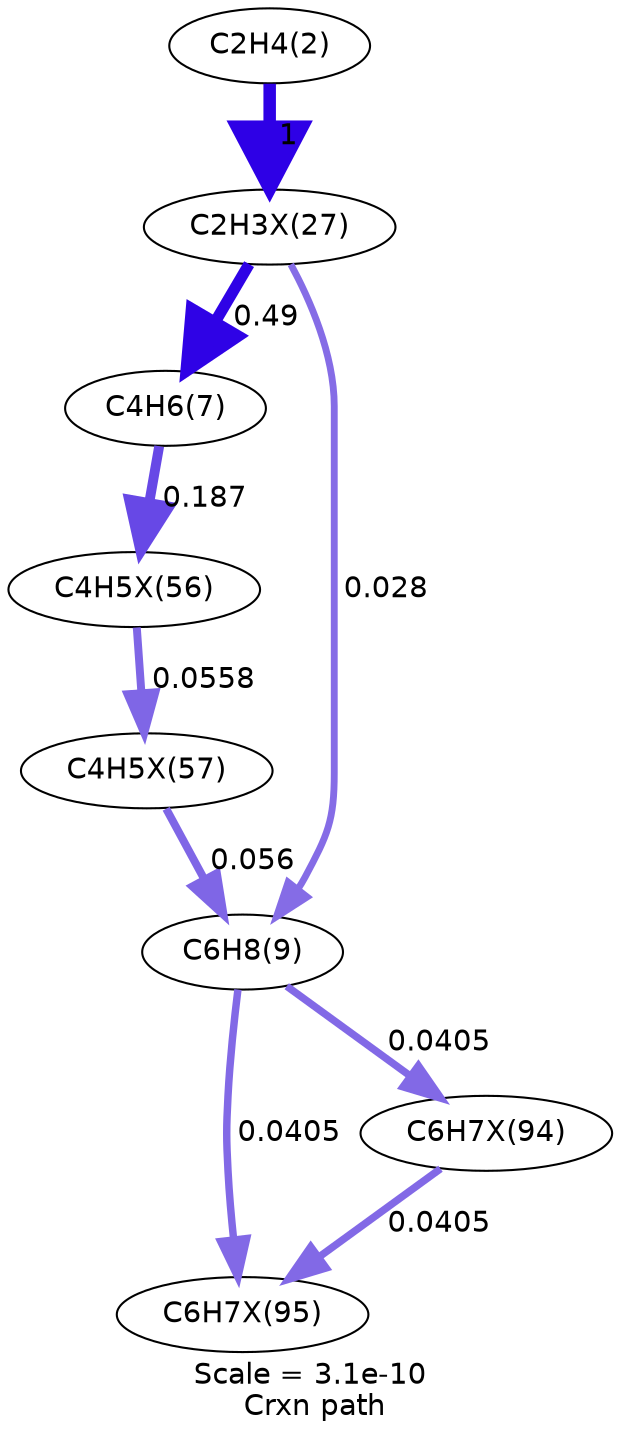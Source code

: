 digraph reaction_paths {
center=1;
s5 -> s62[fontname="Helvetica", style="setlinewidth(6)", arrowsize=3, color="0.7, 1.5, 0.9"
, label=" 1"];
s62 -> s8[fontname="Helvetica", style="setlinewidth(5.46)", arrowsize=2.73, color="0.7, 0.99, 0.9"
, label=" 0.49"];
s62 -> s9[fontname="Helvetica", style="setlinewidth(3.3)", arrowsize=1.65, color="0.7, 0.528, 0.9"
, label=" 0.028"];
s8 -> s73[fontname="Helvetica", style="setlinewidth(4.74)", arrowsize=2.37, color="0.7, 0.687, 0.9"
, label=" 0.187"];
s73 -> s74[fontname="Helvetica", style="setlinewidth(3.82)", arrowsize=1.91, color="0.7, 0.556, 0.9"
, label=" 0.0558"];
s74 -> s9[fontname="Helvetica", style="setlinewidth(3.82)", arrowsize=1.91, color="0.7, 0.556, 0.9"
, label=" 0.056"];
s9 -> s82[fontname="Helvetica", style="setlinewidth(3.58)", arrowsize=1.79, color="0.7, 0.54, 0.9"
, label=" 0.0405"];
s9 -> s81[fontname="Helvetica", style="setlinewidth(3.58)", arrowsize=1.79, color="0.7, 0.54, 0.9"
, label=" 0.0405"];
s81 -> s82[fontname="Helvetica", style="setlinewidth(3.58)", arrowsize=1.79, color="0.7, 0.541, 0.9"
, label=" 0.0405"];
s5 [ fontname="Helvetica", label="C2H4(2)"];
s8 [ fontname="Helvetica", label="C4H6(7)"];
s9 [ fontname="Helvetica", label="C6H8(9)"];
s62 [ fontname="Helvetica", label="C2H3X(27)"];
s73 [ fontname="Helvetica", label="C4H5X(56)"];
s74 [ fontname="Helvetica", label="C4H5X(57)"];
s81 [ fontname="Helvetica", label="C6H7X(94)"];
s82 [ fontname="Helvetica", label="C6H7X(95)"];
 label = "Scale = 3.1e-10\l Crxn path";
 fontname = "Helvetica";
}
